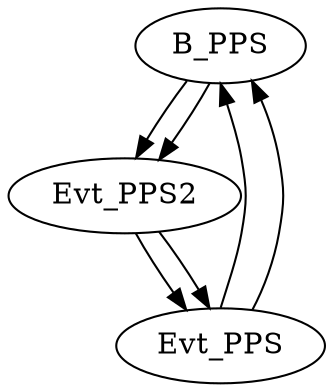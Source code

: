 digraph G {
name=size6
node [fid=1 cpu=1 type=tmsg]
edge [type=defdst]
B_PPS[type=block tperiod=1000000000 pattern=TEST0 patentry=0 patexit="true" beamproc=B3 bpentry=0 bpexit=1 qlo="true" qhi=0 qil=0]
Evt_PPS[fid=1 toffs=0 pattern=TEST0 patentry=1 patexit=0 beamproc=B1 bpentry=1 bpexit=0 gid=5 evtno=215 beamin=0 sid=2 bpid=8 reqnobeam=0 vacc=0 par="0x0011223344556677" tef=0]
Evt_PPS2[toffs=0 pattern=TEST0 patentry=0 patexit=0 beamproc=B2 bpentry=0 bpexit=0 gid=5 evtno=205 sid=2 bpid=8 par="0x1122334455667788" tef=0]
Evt_PPS -> B_PPS -> Evt_PPS2 -> Evt_PPS
B_PPS[type=block tperiod=1000000000 pattern=TEST0 patentry=0 patexit="true" beamproc=B3 bpentry=0 bpexit=1 qlo="true" qhi=0 qil=0]
Evt_PPS[fid=1 toffs=0 pattern=TEST0 patentry=1 patexit=0 beamproc=B1 bpentry=1 bpexit=0 gid=5 evtno=215 beamin=0 sid=2 bpid=8 reqnobeam=0 vacc=0 par="0x0011223344556677" tef=0]
Evt_PPS2[toffs=0 pattern=TEST0 patentry=0 patexit=0 beamproc=B2 bpentry=0 bpexit=0 gid=5 evtno=205 sid=2 bpid=8 par="0x1122334455667788" tef=0]
Evt_PPS -> B_PPS -> Evt_PPS2 -> Evt_PPS
}
